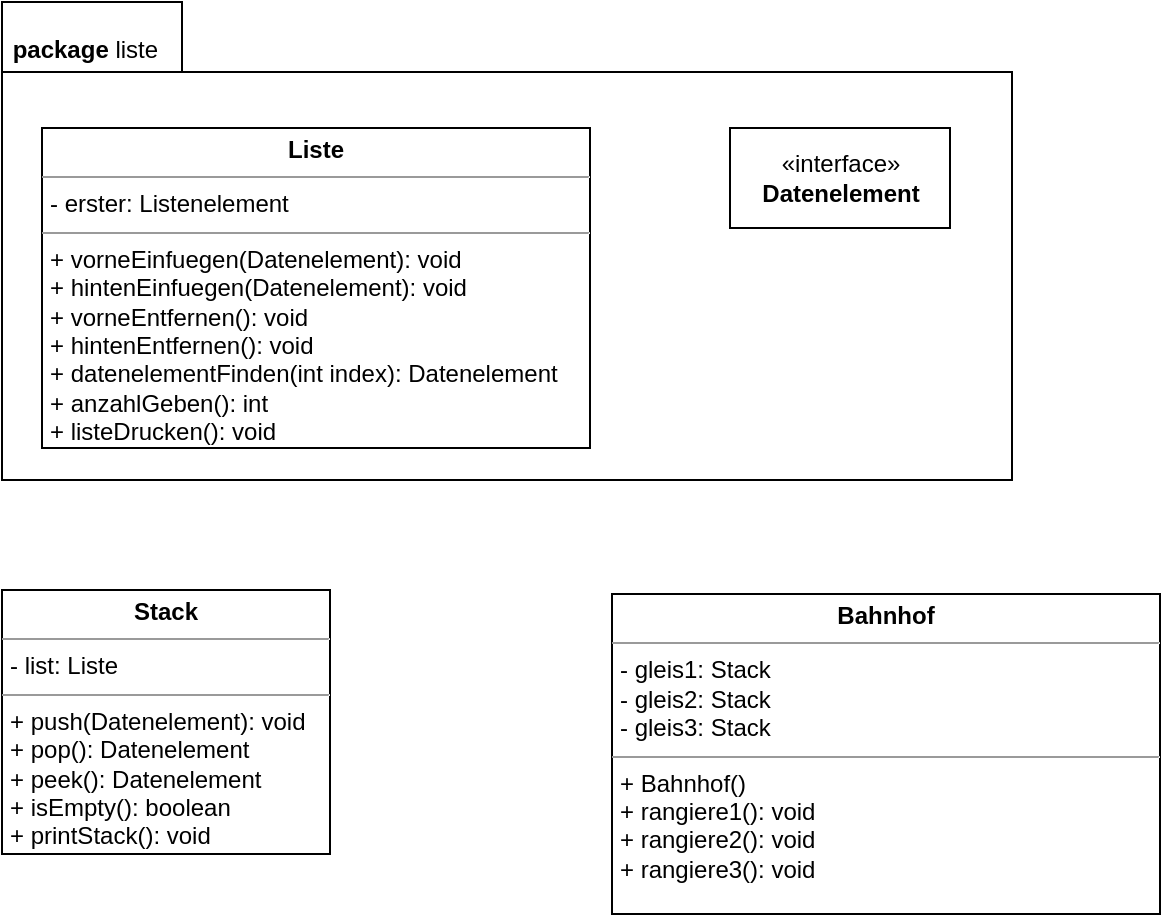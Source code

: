 <mxfile version="15.7.4" type="github" pages="2">
  <diagram id="LIN53QzxnajPTWx4z5eL" name="Klassendiagramm">
    <mxGraphModel dx="946" dy="620" grid="0" gridSize="10" guides="1" tooltips="1" connect="1" arrows="1" fold="1" page="1" pageScale="1" pageWidth="1169" pageHeight="827" math="0" shadow="0">
      <root>
        <mxCell id="0" />
        <mxCell id="1" parent="0" />
        <mxCell id="pyllwYQL8GRzWJYmhrJ7-1" value="&lt;p style=&quot;margin: 0px ; margin-top: 4px ; text-align: center&quot;&gt;&lt;b&gt;Liste&lt;/b&gt;&lt;/p&gt;&lt;hr size=&quot;1&quot;&gt;&lt;p style=&quot;margin: 0px ; margin-left: 4px&quot;&gt;- erster: Listenelement&lt;/p&gt;&lt;hr size=&quot;1&quot;&gt;&lt;p style=&quot;margin: 0px 0px 0px 4px&quot;&gt;+ vorneEinfuegen(Datenelement): void&lt;/p&gt;&lt;p style=&quot;margin: 0px 0px 0px 4px&quot;&gt;+ hintenEinfuegen(Datenelement): void&lt;/p&gt;&lt;p style=&quot;margin: 0px 0px 0px 4px&quot;&gt;+ vorneEntfernen(): void&lt;/p&gt;&lt;p style=&quot;margin: 0px 0px 0px 4px&quot;&gt;+ hintenEntfernen(): void&lt;/p&gt;&lt;p style=&quot;margin: 0px 0px 0px 4px&quot;&gt;+ datenelementFinden(int index): Datenelement&lt;br&gt;+ anzahlGeben(): int&lt;/p&gt;&lt;p style=&quot;margin: 0px 0px 0px 4px&quot;&gt;+ listeDrucken(): void&lt;/p&gt;" style="verticalAlign=top;align=left;overflow=fill;fontSize=12;fontFamily=Helvetica;html=1;" vertex="1" parent="1">
          <mxGeometry x="113" y="115" width="274" height="160" as="geometry" />
        </mxCell>
        <mxCell id="pyllwYQL8GRzWJYmhrJ7-2" value="&amp;nbsp;package &lt;span style=&quot;font-weight: normal&quot;&gt;liste&lt;/span&gt;" style="shape=folder;fontStyle=1;spacingTop=10;tabWidth=90;tabHeight=35;tabPosition=left;html=1;fillColor=none;verticalAlign=top;align=left;" vertex="1" parent="1">
          <mxGeometry x="93" y="52" width="505" height="239" as="geometry" />
        </mxCell>
        <mxCell id="pyllwYQL8GRzWJYmhrJ7-4" value="«interface»&lt;br&gt;&lt;b&gt;Datenelement&lt;/b&gt;" style="html=1;" vertex="1" parent="1">
          <mxGeometry x="457" y="115" width="110" height="50" as="geometry" />
        </mxCell>
        <mxCell id="pyllwYQL8GRzWJYmhrJ7-5" value="&lt;p style=&quot;margin: 0px ; margin-top: 4px ; text-align: center&quot;&gt;&lt;b&gt;Stack&lt;/b&gt;&lt;/p&gt;&lt;hr size=&quot;1&quot;&gt;&lt;p style=&quot;margin: 0px ; margin-left: 4px&quot;&gt;- list: Liste&lt;/p&gt;&lt;hr size=&quot;1&quot;&gt;&lt;p style=&quot;margin: 0px 0px 0px 4px&quot;&gt;+ push(Datenelement): void&lt;/p&gt;&lt;p style=&quot;margin: 0px 0px 0px 4px&quot;&gt;+ pop(): Datenelement&lt;/p&gt;&lt;p style=&quot;margin: 0px 0px 0px 4px&quot;&gt;+ peek(): Datenelement&lt;/p&gt;&lt;p style=&quot;margin: 0px 0px 0px 4px&quot;&gt;+ isEmpty(): boolean&lt;/p&gt;&lt;p style=&quot;margin: 0px 0px 0px 4px&quot;&gt;+ printStack(): void&lt;br&gt;&lt;br&gt;&lt;/p&gt;" style="verticalAlign=top;align=left;overflow=fill;fontSize=12;fontFamily=Helvetica;html=1;" vertex="1" parent="1">
          <mxGeometry x="93" y="346" width="164" height="132" as="geometry" />
        </mxCell>
        <mxCell id="pyllwYQL8GRzWJYmhrJ7-6" value="&lt;p style=&quot;margin: 0px ; margin-top: 4px ; text-align: center&quot;&gt;&lt;b&gt;Bahnhof&lt;/b&gt;&lt;/p&gt;&lt;hr size=&quot;1&quot;&gt;&lt;p style=&quot;margin: 0px ; margin-left: 4px&quot;&gt;- gleis1: Stack&lt;/p&gt;&lt;p style=&quot;margin: 0px ; margin-left: 4px&quot;&gt;- gleis2: Stack&lt;/p&gt;&lt;p style=&quot;margin: 0px ; margin-left: 4px&quot;&gt;- gleis3: Stack&lt;/p&gt;&lt;hr size=&quot;1&quot;&gt;&lt;p style=&quot;margin: 0px 0px 0px 4px&quot;&gt;+ Bahnhof()&lt;/p&gt;&lt;p style=&quot;margin: 0px 0px 0px 4px&quot;&gt;+ rangiere1(): void&lt;/p&gt;&lt;p style=&quot;margin: 0px 0px 0px 4px&quot;&gt;+ rangiere2(): void&lt;/p&gt;&lt;p style=&quot;margin: 0px 0px 0px 4px&quot;&gt;+ rangiere3(): void&lt;/p&gt;" style="verticalAlign=top;align=left;overflow=fill;fontSize=12;fontFamily=Helvetica;html=1;" vertex="1" parent="1">
          <mxGeometry x="398" y="348" width="274" height="160" as="geometry" />
        </mxCell>
      </root>
    </mxGraphModel>
  </diagram>
  <diagram id="9LPyVJHfGgXQVaw25rD4" name="Aufgabe">
    <mxGraphModel dx="788" dy="517" grid="0" gridSize="10" guides="1" tooltips="1" connect="1" arrows="1" fold="1" page="1" pageScale="1" pageWidth="1169" pageHeight="827" math="0" shadow="0">
      <root>
        <mxCell id="9p_0MS8qea1fHLjbMJPj-0" />
        <mxCell id="9p_0MS8qea1fHLjbMJPj-1" parent="9p_0MS8qea1fHLjbMJPj-0" />
        <mxCell id="9p_0MS8qea1fHLjbMJPj-2" value="" style="endArrow=none;html=1;rounded=0;" edge="1" parent="9p_0MS8qea1fHLjbMJPj-1">
          <mxGeometry width="50" height="50" relative="1" as="geometry">
            <mxPoint x="301" y="202" as="sourcePoint" />
            <mxPoint x="750" y="202" as="targetPoint" />
          </mxGeometry>
        </mxCell>
        <mxCell id="9p_0MS8qea1fHLjbMJPj-22" value="" style="group" vertex="1" connectable="0" parent="9p_0MS8qea1fHLjbMJPj-1">
          <mxGeometry x="539" y="171" width="205" height="30" as="geometry" />
        </mxCell>
        <mxCell id="9p_0MS8qea1fHLjbMJPj-9" value="" style="group" vertex="1" connectable="0" parent="9p_0MS8qea1fHLjbMJPj-22">
          <mxGeometry width="44" height="30" as="geometry" />
        </mxCell>
        <mxCell id="9p_0MS8qea1fHLjbMJPj-5" value="&lt;font style=&quot;font-size: 11px&quot;&gt;11 - A&lt;/font&gt;" style="rounded=1;whiteSpace=wrap;html=1;fillColor=none;align=center;verticalAlign=top;" vertex="1" parent="9p_0MS8qea1fHLjbMJPj-9">
          <mxGeometry width="44" height="19.535" as="geometry" />
        </mxCell>
        <mxCell id="9p_0MS8qea1fHLjbMJPj-7" value="" style="ellipse;whiteSpace=wrap;html=1;aspect=fixed;fillColor=none;align=left;verticalAlign=top;" vertex="1" parent="9p_0MS8qea1fHLjbMJPj-9">
          <mxGeometry x="3.259" y="19.535" width="10.465" height="10.465" as="geometry" />
        </mxCell>
        <mxCell id="9p_0MS8qea1fHLjbMJPj-8" value="" style="ellipse;whiteSpace=wrap;html=1;aspect=fixed;fillColor=none;align=left;verticalAlign=top;" vertex="1" parent="9p_0MS8qea1fHLjbMJPj-9">
          <mxGeometry x="27.704" y="19.535" width="10.465" height="10.465" as="geometry" />
        </mxCell>
        <mxCell id="9p_0MS8qea1fHLjbMJPj-10" value="" style="group" vertex="1" connectable="0" parent="9p_0MS8qea1fHLjbMJPj-22">
          <mxGeometry x="54" width="44" height="30" as="geometry" />
        </mxCell>
        <mxCell id="9p_0MS8qea1fHLjbMJPj-11" value="&lt;font style=&quot;font-size: 11px&quot;&gt;193 - B&lt;/font&gt;" style="rounded=1;whiteSpace=wrap;html=1;fillColor=none;align=center;verticalAlign=top;" vertex="1" parent="9p_0MS8qea1fHLjbMJPj-10">
          <mxGeometry width="44" height="19.535" as="geometry" />
        </mxCell>
        <mxCell id="9p_0MS8qea1fHLjbMJPj-12" value="" style="ellipse;whiteSpace=wrap;html=1;aspect=fixed;fillColor=none;align=left;verticalAlign=top;" vertex="1" parent="9p_0MS8qea1fHLjbMJPj-10">
          <mxGeometry x="3.259" y="19.535" width="10.465" height="10.465" as="geometry" />
        </mxCell>
        <mxCell id="9p_0MS8qea1fHLjbMJPj-13" value="" style="ellipse;whiteSpace=wrap;html=1;aspect=fixed;fillColor=none;align=left;verticalAlign=top;" vertex="1" parent="9p_0MS8qea1fHLjbMJPj-10">
          <mxGeometry x="27.704" y="19.535" width="10.465" height="10.465" as="geometry" />
        </mxCell>
        <mxCell id="9p_0MS8qea1fHLjbMJPj-14" value="" style="group" vertex="1" connectable="0" parent="9p_0MS8qea1fHLjbMJPj-22">
          <mxGeometry x="107" width="44" height="30" as="geometry" />
        </mxCell>
        <mxCell id="9p_0MS8qea1fHLjbMJPj-15" value="&lt;font style=&quot;font-size: 11px&quot;&gt;221 - B&lt;/font&gt;" style="rounded=1;whiteSpace=wrap;html=1;fillColor=none;align=center;verticalAlign=top;" vertex="1" parent="9p_0MS8qea1fHLjbMJPj-14">
          <mxGeometry width="44" height="19.535" as="geometry" />
        </mxCell>
        <mxCell id="9p_0MS8qea1fHLjbMJPj-16" value="" style="ellipse;whiteSpace=wrap;html=1;aspect=fixed;fillColor=none;align=left;verticalAlign=top;" vertex="1" parent="9p_0MS8qea1fHLjbMJPj-14">
          <mxGeometry x="3.259" y="19.535" width="10.465" height="10.465" as="geometry" />
        </mxCell>
        <mxCell id="9p_0MS8qea1fHLjbMJPj-17" value="" style="ellipse;whiteSpace=wrap;html=1;aspect=fixed;fillColor=none;align=left;verticalAlign=top;" vertex="1" parent="9p_0MS8qea1fHLjbMJPj-14">
          <mxGeometry x="27.704" y="19.535" width="10.465" height="10.465" as="geometry" />
        </mxCell>
        <mxCell id="9p_0MS8qea1fHLjbMJPj-18" value="" style="group" vertex="1" connectable="0" parent="9p_0MS8qea1fHLjbMJPj-22">
          <mxGeometry x="161" width="44" height="30" as="geometry" />
        </mxCell>
        <mxCell id="9p_0MS8qea1fHLjbMJPj-19" value="&lt;font style=&quot;font-size: 11px&quot;&gt;1 - A&lt;/font&gt;" style="rounded=1;whiteSpace=wrap;html=1;fillColor=none;align=center;verticalAlign=top;" vertex="1" parent="9p_0MS8qea1fHLjbMJPj-18">
          <mxGeometry width="44" height="19.535" as="geometry" />
        </mxCell>
        <mxCell id="9p_0MS8qea1fHLjbMJPj-20" value="" style="ellipse;whiteSpace=wrap;html=1;aspect=fixed;fillColor=none;align=left;verticalAlign=top;" vertex="1" parent="9p_0MS8qea1fHLjbMJPj-18">
          <mxGeometry x="3.259" y="19.535" width="10.465" height="10.465" as="geometry" />
        </mxCell>
        <mxCell id="9p_0MS8qea1fHLjbMJPj-21" value="" style="ellipse;whiteSpace=wrap;html=1;aspect=fixed;fillColor=none;align=left;verticalAlign=top;" vertex="1" parent="9p_0MS8qea1fHLjbMJPj-18">
          <mxGeometry x="27.704" y="19.535" width="10.465" height="10.465" as="geometry" />
        </mxCell>
        <mxCell id="9p_0MS8qea1fHLjbMJPj-23" value="" style="group" vertex="1" connectable="0" parent="9p_0MS8qea1fHLjbMJPj-1">
          <mxGeometry x="325" y="171" width="205" height="30" as="geometry" />
        </mxCell>
        <mxCell id="9p_0MS8qea1fHLjbMJPj-24" value="" style="group" vertex="1" connectable="0" parent="9p_0MS8qea1fHLjbMJPj-23">
          <mxGeometry width="44" height="30" as="geometry" />
        </mxCell>
        <mxCell id="9p_0MS8qea1fHLjbMJPj-25" value="&lt;font style=&quot;font-size: 11px&quot;&gt;111 - A&lt;/font&gt;" style="rounded=1;whiteSpace=wrap;html=1;fillColor=none;align=center;verticalAlign=top;" vertex="1" parent="9p_0MS8qea1fHLjbMJPj-24">
          <mxGeometry width="44" height="19.535" as="geometry" />
        </mxCell>
        <mxCell id="9p_0MS8qea1fHLjbMJPj-26" value="" style="ellipse;whiteSpace=wrap;html=1;aspect=fixed;fillColor=none;align=left;verticalAlign=top;" vertex="1" parent="9p_0MS8qea1fHLjbMJPj-24">
          <mxGeometry x="3.259" y="19.535" width="10.465" height="10.465" as="geometry" />
        </mxCell>
        <mxCell id="9p_0MS8qea1fHLjbMJPj-27" value="" style="ellipse;whiteSpace=wrap;html=1;aspect=fixed;fillColor=none;align=left;verticalAlign=top;" vertex="1" parent="9p_0MS8qea1fHLjbMJPj-24">
          <mxGeometry x="27.704" y="19.535" width="10.465" height="10.465" as="geometry" />
        </mxCell>
        <mxCell id="9p_0MS8qea1fHLjbMJPj-28" value="" style="group" vertex="1" connectable="0" parent="9p_0MS8qea1fHLjbMJPj-23">
          <mxGeometry x="54" width="44" height="30" as="geometry" />
        </mxCell>
        <mxCell id="9p_0MS8qea1fHLjbMJPj-29" value="&lt;font style=&quot;font-size: 11px&quot;&gt;5 - A&lt;/font&gt;" style="rounded=1;whiteSpace=wrap;html=1;fillColor=none;align=center;verticalAlign=top;" vertex="1" parent="9p_0MS8qea1fHLjbMJPj-28">
          <mxGeometry width="44" height="19.535" as="geometry" />
        </mxCell>
        <mxCell id="9p_0MS8qea1fHLjbMJPj-30" value="" style="ellipse;whiteSpace=wrap;html=1;aspect=fixed;fillColor=none;align=left;verticalAlign=top;" vertex="1" parent="9p_0MS8qea1fHLjbMJPj-28">
          <mxGeometry x="3.259" y="19.535" width="10.465" height="10.465" as="geometry" />
        </mxCell>
        <mxCell id="9p_0MS8qea1fHLjbMJPj-31" value="" style="ellipse;whiteSpace=wrap;html=1;aspect=fixed;fillColor=none;align=left;verticalAlign=top;" vertex="1" parent="9p_0MS8qea1fHLjbMJPj-28">
          <mxGeometry x="27.704" y="19.535" width="10.465" height="10.465" as="geometry" />
        </mxCell>
        <mxCell id="9p_0MS8qea1fHLjbMJPj-32" value="" style="group" vertex="1" connectable="0" parent="9p_0MS8qea1fHLjbMJPj-23">
          <mxGeometry x="107" width="44" height="30" as="geometry" />
        </mxCell>
        <mxCell id="9p_0MS8qea1fHLjbMJPj-33" value="&lt;font style=&quot;font-size: 11px&quot;&gt;6 - B&lt;/font&gt;" style="rounded=1;whiteSpace=wrap;html=1;fillColor=none;align=center;verticalAlign=top;" vertex="1" parent="9p_0MS8qea1fHLjbMJPj-32">
          <mxGeometry width="44" height="19.535" as="geometry" />
        </mxCell>
        <mxCell id="9p_0MS8qea1fHLjbMJPj-34" value="" style="ellipse;whiteSpace=wrap;html=1;aspect=fixed;fillColor=none;align=left;verticalAlign=top;" vertex="1" parent="9p_0MS8qea1fHLjbMJPj-32">
          <mxGeometry x="3.259" y="19.535" width="10.465" height="10.465" as="geometry" />
        </mxCell>
        <mxCell id="9p_0MS8qea1fHLjbMJPj-35" value="" style="ellipse;whiteSpace=wrap;html=1;aspect=fixed;fillColor=none;align=left;verticalAlign=top;" vertex="1" parent="9p_0MS8qea1fHLjbMJPj-32">
          <mxGeometry x="27.704" y="19.535" width="10.465" height="10.465" as="geometry" />
        </mxCell>
        <mxCell id="9p_0MS8qea1fHLjbMJPj-36" value="" style="group" vertex="1" connectable="0" parent="9p_0MS8qea1fHLjbMJPj-23">
          <mxGeometry x="161" width="44" height="30" as="geometry" />
        </mxCell>
        <mxCell id="9p_0MS8qea1fHLjbMJPj-37" value="&lt;font style=&quot;font-size: 11px&quot;&gt;2 - A&lt;/font&gt;" style="rounded=1;whiteSpace=wrap;html=1;fillColor=none;align=center;verticalAlign=top;" vertex="1" parent="9p_0MS8qea1fHLjbMJPj-36">
          <mxGeometry width="44" height="19.535" as="geometry" />
        </mxCell>
        <mxCell id="9p_0MS8qea1fHLjbMJPj-38" value="" style="ellipse;whiteSpace=wrap;html=1;aspect=fixed;fillColor=none;align=left;verticalAlign=top;" vertex="1" parent="9p_0MS8qea1fHLjbMJPj-36">
          <mxGeometry x="3.259" y="19.535" width="10.465" height="10.465" as="geometry" />
        </mxCell>
        <mxCell id="9p_0MS8qea1fHLjbMJPj-39" value="" style="ellipse;whiteSpace=wrap;html=1;aspect=fixed;fillColor=none;align=left;verticalAlign=top;" vertex="1" parent="9p_0MS8qea1fHLjbMJPj-36">
          <mxGeometry x="27.704" y="19.535" width="10.465" height="10.465" as="geometry" />
        </mxCell>
        <mxCell id="9p_0MS8qea1fHLjbMJPj-40" value="" style="endArrow=none;html=1;rounded=0;" edge="1" parent="9p_0MS8qea1fHLjbMJPj-1">
          <mxGeometry width="50" height="50" relative="1" as="geometry">
            <mxPoint x="119" y="258" as="sourcePoint" />
            <mxPoint x="749" y="258" as="targetPoint" />
          </mxGeometry>
        </mxCell>
        <mxCell id="9p_0MS8qea1fHLjbMJPj-41" value="" style="endArrow=none;html=1;rounded=0;" edge="1" parent="9p_0MS8qea1fHLjbMJPj-1">
          <mxGeometry width="50" height="50" relative="1" as="geometry">
            <mxPoint x="298" y="319" as="sourcePoint" />
            <mxPoint x="747" y="319" as="targetPoint" />
          </mxGeometry>
        </mxCell>
        <mxCell id="9p_0MS8qea1fHLjbMJPj-42" value="" style="endArrow=none;html=1;rounded=0;fontSize=11;" edge="1" parent="9p_0MS8qea1fHLjbMJPj-1">
          <mxGeometry width="50" height="50" relative="1" as="geometry">
            <mxPoint x="239" y="258" as="sourcePoint" />
            <mxPoint x="302" y="202" as="targetPoint" />
          </mxGeometry>
        </mxCell>
        <mxCell id="9p_0MS8qea1fHLjbMJPj-43" value="" style="endArrow=none;html=1;rounded=0;fontSize=11;" edge="1" parent="9p_0MS8qea1fHLjbMJPj-1">
          <mxGeometry width="50" height="50" relative="1" as="geometry">
            <mxPoint x="240" y="259" as="sourcePoint" />
            <mxPoint x="299" y="319" as="targetPoint" />
          </mxGeometry>
        </mxCell>
        <mxCell id="9p_0MS8qea1fHLjbMJPj-44" value="Abstellplatz für&lt;br&gt;einen Waggon" style="text;html=1;align=center;verticalAlign=middle;resizable=0;points=[];autosize=1;strokeColor=none;fillColor=none;fontSize=11;" vertex="1" parent="9p_0MS8qea1fHLjbMJPj-1">
          <mxGeometry x="85" y="222" width="82" height="30" as="geometry" />
        </mxCell>
        <mxCell id="9p_0MS8qea1fHLjbMJPj-45" value="Gleis 1" style="text;html=1;align=center;verticalAlign=middle;resizable=0;points=[];autosize=1;strokeColor=none;fillColor=none;fontSize=11;" vertex="1" parent="9p_0MS8qea1fHLjbMJPj-1">
          <mxGeometry x="752" y="193" width="44" height="17" as="geometry" />
        </mxCell>
        <mxCell id="9p_0MS8qea1fHLjbMJPj-46" value="Gleis 2" style="text;html=1;align=center;verticalAlign=middle;resizable=0;points=[];autosize=1;strokeColor=none;fillColor=none;fontSize=11;" vertex="1" parent="9p_0MS8qea1fHLjbMJPj-1">
          <mxGeometry x="752" y="248" width="44" height="17" as="geometry" />
        </mxCell>
        <mxCell id="9p_0MS8qea1fHLjbMJPj-47" value="Gleis 3" style="text;html=1;align=center;verticalAlign=middle;resizable=0;points=[];autosize=1;strokeColor=none;fillColor=none;fontSize=11;" vertex="1" parent="9p_0MS8qea1fHLjbMJPj-1">
          <mxGeometry x="752" y="310" width="44" height="17" as="geometry" />
        </mxCell>
      </root>
    </mxGraphModel>
  </diagram>
</mxfile>
